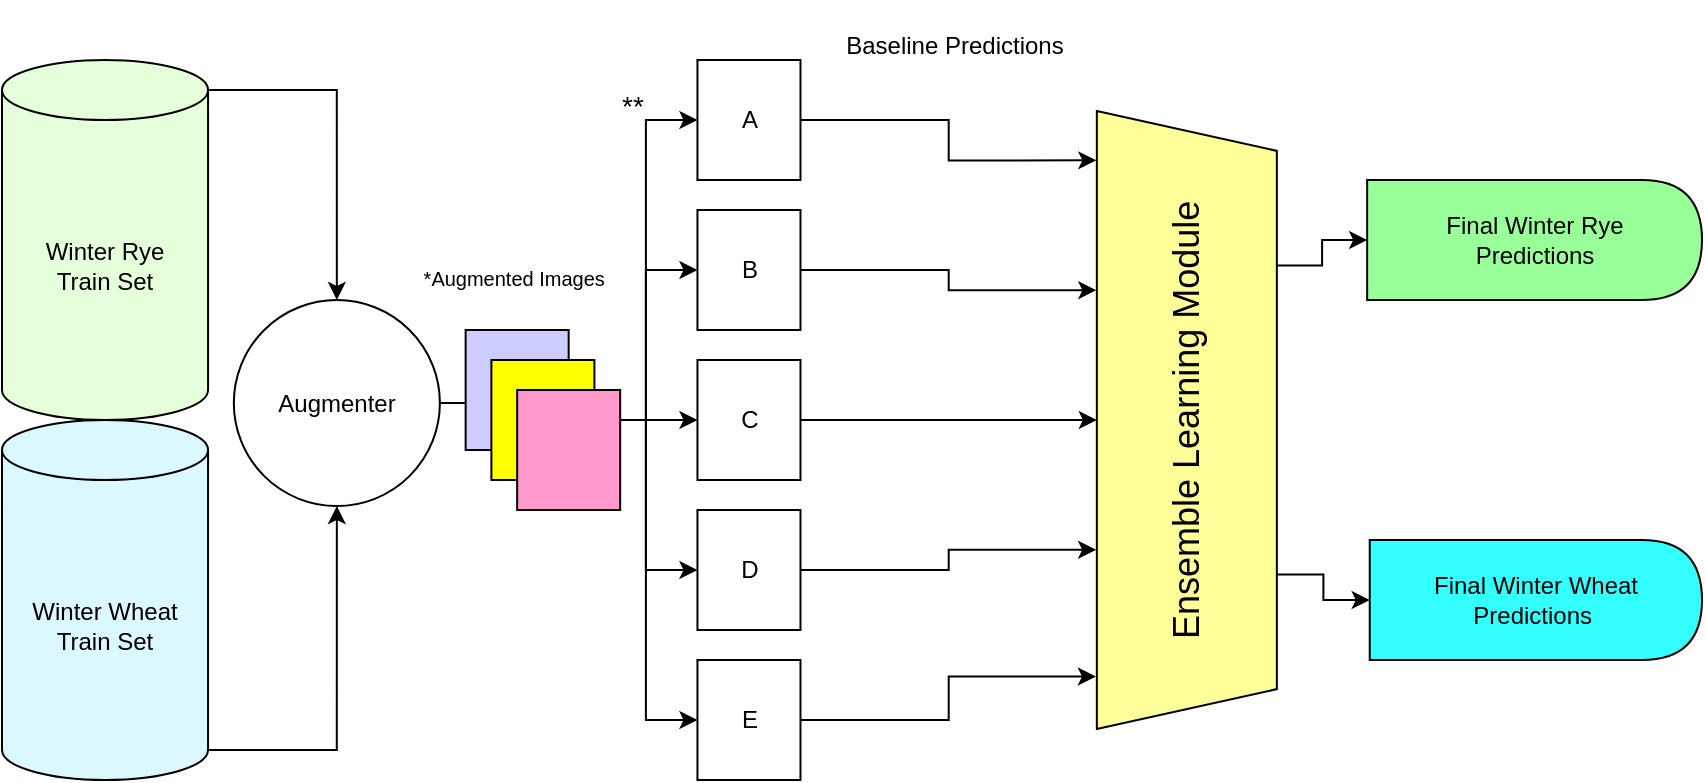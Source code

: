 <mxfile version="21.6.3" type="github">
  <diagram name="Page-1" id="RutwlBK_jGAgy6NSzeS8">
    <mxGraphModel dx="1128" dy="523" grid="1" gridSize="10" guides="1" tooltips="1" connect="1" arrows="1" fold="1" page="1" pageScale="1" pageWidth="850" pageHeight="1100" math="0" shadow="0">
      <root>
        <mxCell id="0" />
        <mxCell id="1" parent="0" />
        <mxCell id="4nlAgdOmav39TMAHEWrd-1" value="" style="group" vertex="1" connectable="0" parent="1">
          <mxGeometry y="80" width="850" height="390" as="geometry" />
        </mxCell>
        <mxCell id="FnQt-bcbcUNVTOLYjDGp-2" value="Winter Rye&lt;br&gt;Train Set" style="shape=cylinder3;whiteSpace=wrap;html=1;boundedLbl=1;backgroundOutline=1;size=15;fillColor=#E6FFDB;" parent="4nlAgdOmav39TMAHEWrd-1" vertex="1">
          <mxGeometry y="30.0" width="103.03" height="180.0" as="geometry" />
        </mxCell>
        <mxCell id="FnQt-bcbcUNVTOLYjDGp-4" value="Winter Wheat&lt;br&gt;Train Set" style="shape=cylinder3;whiteSpace=wrap;html=1;boundedLbl=1;backgroundOutline=1;size=15;fillColor=#DBF8FF;" parent="4nlAgdOmav39TMAHEWrd-1" vertex="1">
          <mxGeometry y="210.0" width="103.03" height="180.0" as="geometry" />
        </mxCell>
        <mxCell id="FnQt-bcbcUNVTOLYjDGp-6" value="Augmenter" style="ellipse;whiteSpace=wrap;html=1;aspect=fixed;" parent="4nlAgdOmav39TMAHEWrd-1" vertex="1">
          <mxGeometry x="115.909" y="150" width="103.03" height="103.03" as="geometry" />
        </mxCell>
        <mxCell id="FnQt-bcbcUNVTOLYjDGp-1" style="edgeStyle=orthogonalEdgeStyle;rounded=0;orthogonalLoop=1;jettySize=auto;html=1;exitX=1;exitY=0;exitDx=0;exitDy=15;exitPerimeter=0;entryX=0.5;entryY=0;entryDx=0;entryDy=0;" parent="4nlAgdOmav39TMAHEWrd-1" source="FnQt-bcbcUNVTOLYjDGp-2" target="FnQt-bcbcUNVTOLYjDGp-6" edge="1">
          <mxGeometry relative="1" as="geometry" />
        </mxCell>
        <mxCell id="FnQt-bcbcUNVTOLYjDGp-3" style="edgeStyle=orthogonalEdgeStyle;rounded=0;orthogonalLoop=1;jettySize=auto;html=1;exitX=1;exitY=1;exitDx=0;exitDy=-15;exitPerimeter=0;entryX=0.5;entryY=1;entryDx=0;entryDy=0;" parent="4nlAgdOmav39TMAHEWrd-1" source="FnQt-bcbcUNVTOLYjDGp-4" target="FnQt-bcbcUNVTOLYjDGp-6" edge="1">
          <mxGeometry relative="1" as="geometry" />
        </mxCell>
        <mxCell id="FnQt-bcbcUNVTOLYjDGp-8" value="A" style="rounded=0;whiteSpace=wrap;html=1;" parent="4nlAgdOmav39TMAHEWrd-1" vertex="1">
          <mxGeometry x="347.727" y="30.0" width="51.515" height="60.0" as="geometry" />
        </mxCell>
        <mxCell id="FnQt-bcbcUNVTOLYjDGp-10" value="B" style="rounded=0;whiteSpace=wrap;html=1;" parent="4nlAgdOmav39TMAHEWrd-1" vertex="1">
          <mxGeometry x="347.727" y="105.0" width="51.515" height="60.0" as="geometry" />
        </mxCell>
        <mxCell id="FnQt-bcbcUNVTOLYjDGp-12" value="C" style="rounded=0;whiteSpace=wrap;html=1;" parent="4nlAgdOmav39TMAHEWrd-1" vertex="1">
          <mxGeometry x="347.727" y="180.0" width="51.515" height="60.0" as="geometry" />
        </mxCell>
        <mxCell id="FnQt-bcbcUNVTOLYjDGp-5" style="edgeStyle=orthogonalEdgeStyle;rounded=0;orthogonalLoop=1;jettySize=auto;html=1;entryX=0;entryY=0.5;entryDx=0;entryDy=0;" parent="4nlAgdOmav39TMAHEWrd-1" source="FnQt-bcbcUNVTOLYjDGp-6" target="FnQt-bcbcUNVTOLYjDGp-12" edge="1">
          <mxGeometry relative="1" as="geometry">
            <mxPoint x="373.485" y="210.0" as="targetPoint" />
          </mxGeometry>
        </mxCell>
        <mxCell id="FnQt-bcbcUNVTOLYjDGp-14" value="D" style="rounded=0;whiteSpace=wrap;html=1;" parent="4nlAgdOmav39TMAHEWrd-1" vertex="1">
          <mxGeometry x="347.727" y="255.0" width="51.515" height="60.0" as="geometry" />
        </mxCell>
        <mxCell id="FnQt-bcbcUNVTOLYjDGp-16" value="E" style="rounded=0;whiteSpace=wrap;html=1;" parent="4nlAgdOmav39TMAHEWrd-1" vertex="1">
          <mxGeometry x="347.727" y="330.0" width="51.515" height="60.0" as="geometry" />
        </mxCell>
        <mxCell id="FnQt-bcbcUNVTOLYjDGp-17" value="" style="rounded=0;whiteSpace=wrap;html=1;fillColor=#CCCCFF;" parent="4nlAgdOmav39TMAHEWrd-1" vertex="1">
          <mxGeometry x="231.818" y="165.0" width="51.515" height="60.0" as="geometry" />
        </mxCell>
        <mxCell id="FnQt-bcbcUNVTOLYjDGp-18" value="" style="rounded=0;whiteSpace=wrap;html=1;fillColor=#FFFF00;" parent="4nlAgdOmav39TMAHEWrd-1" vertex="1">
          <mxGeometry x="244.697" y="180.0" width="51.515" height="60.0" as="geometry" />
        </mxCell>
        <mxCell id="FnQt-bcbcUNVTOLYjDGp-19" style="edgeStyle=orthogonalEdgeStyle;rounded=0;orthogonalLoop=1;jettySize=auto;html=1;exitX=0.25;exitY=0;exitDx=0;exitDy=0;entryX=0;entryY=0.5;entryDx=0;entryDy=0;" parent="4nlAgdOmav39TMAHEWrd-1" source="FnQt-bcbcUNVTOLYjDGp-23" target="FnQt-bcbcUNVTOLYjDGp-8" edge="1">
          <mxGeometry relative="1" as="geometry">
            <Array as="points">
              <mxPoint x="321.97" y="210.0" />
              <mxPoint x="321.97" y="60.0" />
            </Array>
          </mxGeometry>
        </mxCell>
        <mxCell id="FnQt-bcbcUNVTOLYjDGp-20" style="edgeStyle=orthogonalEdgeStyle;rounded=0;orthogonalLoop=1;jettySize=auto;html=1;exitX=0.25;exitY=0;exitDx=0;exitDy=0;entryX=0;entryY=0.5;entryDx=0;entryDy=0;" parent="4nlAgdOmav39TMAHEWrd-1" source="FnQt-bcbcUNVTOLYjDGp-23" target="FnQt-bcbcUNVTOLYjDGp-10" edge="1">
          <mxGeometry relative="1" as="geometry">
            <Array as="points">
              <mxPoint x="321.97" y="210.0" />
              <mxPoint x="321.97" y="135" />
            </Array>
          </mxGeometry>
        </mxCell>
        <mxCell id="FnQt-bcbcUNVTOLYjDGp-21" style="edgeStyle=orthogonalEdgeStyle;rounded=0;orthogonalLoop=1;jettySize=auto;html=1;exitX=0.25;exitY=0;exitDx=0;exitDy=0;entryX=0;entryY=0.5;entryDx=0;entryDy=0;" parent="4nlAgdOmav39TMAHEWrd-1" source="FnQt-bcbcUNVTOLYjDGp-23" target="FnQt-bcbcUNVTOLYjDGp-14" edge="1">
          <mxGeometry relative="1" as="geometry">
            <Array as="points">
              <mxPoint x="321.97" y="210.0" />
              <mxPoint x="321.97" y="285.0" />
            </Array>
          </mxGeometry>
        </mxCell>
        <mxCell id="FnQt-bcbcUNVTOLYjDGp-22" style="edgeStyle=orthogonalEdgeStyle;rounded=0;orthogonalLoop=1;jettySize=auto;html=1;exitX=0.25;exitY=0;exitDx=0;exitDy=0;entryX=0;entryY=0.5;entryDx=0;entryDy=0;" parent="4nlAgdOmav39TMAHEWrd-1" source="FnQt-bcbcUNVTOLYjDGp-23" target="FnQt-bcbcUNVTOLYjDGp-16" edge="1">
          <mxGeometry relative="1" as="geometry">
            <Array as="points">
              <mxPoint x="321.97" y="210.0" />
              <mxPoint x="321.97" y="360.0" />
            </Array>
          </mxGeometry>
        </mxCell>
        <mxCell id="FnQt-bcbcUNVTOLYjDGp-23" value="" style="rounded=0;whiteSpace=wrap;html=1;strokeColor=#000000;fillColor=#FF99CC;direction=south;" parent="4nlAgdOmav39TMAHEWrd-1" vertex="1">
          <mxGeometry x="257.576" y="195" width="51.515" height="60.0" as="geometry" />
        </mxCell>
        <mxCell id="FnQt-bcbcUNVTOLYjDGp-24" value="&lt;font style=&quot;font-size: 10px;&quot;&gt;*Augmented Images&amp;nbsp;&lt;/font&gt;" style="text;html=1;strokeColor=none;fillColor=none;align=center;verticalAlign=middle;whiteSpace=wrap;rounded=0;" parent="4nlAgdOmav39TMAHEWrd-1" vertex="1">
          <mxGeometry x="189.962" y="127.5" width="135.227" height="22.5" as="geometry" />
        </mxCell>
        <mxCell id="FnQt-bcbcUNVTOLYjDGp-25" value="&lt;font style=&quot;font-size: 14px;&quot;&gt;**&lt;/font&gt;" style="text;html=1;strokeColor=none;fillColor=none;align=center;verticalAlign=middle;whiteSpace=wrap;rounded=0;" parent="4nlAgdOmav39TMAHEWrd-1" vertex="1">
          <mxGeometry x="296.212" y="45.0" width="38.636" height="15.0" as="geometry" />
        </mxCell>
        <mxCell id="FnQt-bcbcUNVTOLYjDGp-26" value="Baseline Predictions" style="text;html=1;strokeColor=none;fillColor=none;align=center;verticalAlign=middle;whiteSpace=wrap;rounded=0;" parent="4nlAgdOmav39TMAHEWrd-1" vertex="1">
          <mxGeometry x="399.242" width="154.545" height="45.0" as="geometry" />
        </mxCell>
        <mxCell id="FnQt-bcbcUNVTOLYjDGp-29" value="" style="shape=trapezoid;perimeter=trapezoidPerimeter;whiteSpace=wrap;html=1;fixedSize=1;rotation=90;fillColor=#FFFF99;" parent="4nlAgdOmav39TMAHEWrd-1" vertex="1">
          <mxGeometry x="437.879" y="165.0" width="309.091" height="90.0" as="geometry" />
        </mxCell>
        <mxCell id="FnQt-bcbcUNVTOLYjDGp-7" style="edgeStyle=orthogonalEdgeStyle;rounded=0;orthogonalLoop=1;jettySize=auto;html=1;exitX=1;exitY=0.5;exitDx=0;exitDy=0;entryX=0.08;entryY=1.003;entryDx=0;entryDy=0;entryPerimeter=0;" parent="4nlAgdOmav39TMAHEWrd-1" source="FnQt-bcbcUNVTOLYjDGp-8" target="FnQt-bcbcUNVTOLYjDGp-29" edge="1">
          <mxGeometry relative="1" as="geometry" />
        </mxCell>
        <mxCell id="FnQt-bcbcUNVTOLYjDGp-9" style="edgeStyle=orthogonalEdgeStyle;rounded=0;orthogonalLoop=1;jettySize=auto;html=1;exitX=1;exitY=0.5;exitDx=0;exitDy=0;entryX=0.29;entryY=1.003;entryDx=0;entryDy=0;entryPerimeter=0;" parent="4nlAgdOmav39TMAHEWrd-1" source="FnQt-bcbcUNVTOLYjDGp-10" target="FnQt-bcbcUNVTOLYjDGp-29" edge="1">
          <mxGeometry relative="1" as="geometry" />
        </mxCell>
        <mxCell id="FnQt-bcbcUNVTOLYjDGp-11" style="edgeStyle=orthogonalEdgeStyle;rounded=0;orthogonalLoop=1;jettySize=auto;html=1;entryX=0.5;entryY=1;entryDx=0;entryDy=0;" parent="4nlAgdOmav39TMAHEWrd-1" source="FnQt-bcbcUNVTOLYjDGp-12" target="FnQt-bcbcUNVTOLYjDGp-29" edge="1">
          <mxGeometry relative="1" as="geometry" />
        </mxCell>
        <mxCell id="FnQt-bcbcUNVTOLYjDGp-13" style="edgeStyle=orthogonalEdgeStyle;rounded=0;orthogonalLoop=1;jettySize=auto;html=1;entryX=0.71;entryY=1.004;entryDx=0;entryDy=0;entryPerimeter=0;" parent="4nlAgdOmav39TMAHEWrd-1" source="FnQt-bcbcUNVTOLYjDGp-14" target="FnQt-bcbcUNVTOLYjDGp-29" edge="1">
          <mxGeometry relative="1" as="geometry" />
        </mxCell>
        <mxCell id="FnQt-bcbcUNVTOLYjDGp-15" style="edgeStyle=orthogonalEdgeStyle;rounded=0;orthogonalLoop=1;jettySize=auto;html=1;exitX=1;exitY=0.5;exitDx=0;exitDy=0;entryX=0.915;entryY=1.005;entryDx=0;entryDy=0;entryPerimeter=0;" parent="4nlAgdOmav39TMAHEWrd-1" source="FnQt-bcbcUNVTOLYjDGp-16" target="FnQt-bcbcUNVTOLYjDGp-29" edge="1">
          <mxGeometry relative="1" as="geometry" />
        </mxCell>
        <mxCell id="FnQt-bcbcUNVTOLYjDGp-30" value="&lt;font style=&quot;font-size: 18px;&quot;&gt;Ensemble Learning Module&lt;/font&gt;" style="text;html=1;strokeColor=none;fillColor=none;align=center;verticalAlign=middle;whiteSpace=wrap;rounded=0;rotation=-90;" parent="4nlAgdOmav39TMAHEWrd-1" vertex="1">
          <mxGeometry x="470.076" y="187.5" width="244.697" height="45.0" as="geometry" />
        </mxCell>
        <mxCell id="FnQt-bcbcUNVTOLYjDGp-31" value="Final Winter Rye&lt;br&gt;Predictions" style="shape=delay;whiteSpace=wrap;html=1;fillColor=#99FF99;" parent="4nlAgdOmav39TMAHEWrd-1" vertex="1">
          <mxGeometry x="682.576" y="90.0" width="167.424" height="60.0" as="geometry" />
        </mxCell>
        <mxCell id="FnQt-bcbcUNVTOLYjDGp-27" style="edgeStyle=orthogonalEdgeStyle;rounded=0;orthogonalLoop=1;jettySize=auto;html=1;exitX=0.25;exitY=0;exitDx=0;exitDy=0;entryX=0;entryY=0.5;entryDx=0;entryDy=0;" parent="4nlAgdOmav39TMAHEWrd-1" source="FnQt-bcbcUNVTOLYjDGp-29" target="FnQt-bcbcUNVTOLYjDGp-31" edge="1">
          <mxGeometry relative="1" as="geometry" />
        </mxCell>
        <mxCell id="FnQt-bcbcUNVTOLYjDGp-32" value="Final Winter Wheat Predictions&amp;nbsp;" style="shape=delay;whiteSpace=wrap;html=1;fillColor=#33FFFF;" parent="4nlAgdOmav39TMAHEWrd-1" vertex="1">
          <mxGeometry x="683.864" y="270" width="166.136" height="60.0" as="geometry" />
        </mxCell>
        <mxCell id="FnQt-bcbcUNVTOLYjDGp-28" style="edgeStyle=orthogonalEdgeStyle;rounded=0;orthogonalLoop=1;jettySize=auto;html=1;exitX=0.75;exitY=0;exitDx=0;exitDy=0;entryX=0;entryY=0.5;entryDx=0;entryDy=0;" parent="4nlAgdOmav39TMAHEWrd-1" source="FnQt-bcbcUNVTOLYjDGp-29" target="FnQt-bcbcUNVTOLYjDGp-32" edge="1">
          <mxGeometry relative="1" as="geometry" />
        </mxCell>
      </root>
    </mxGraphModel>
  </diagram>
</mxfile>
